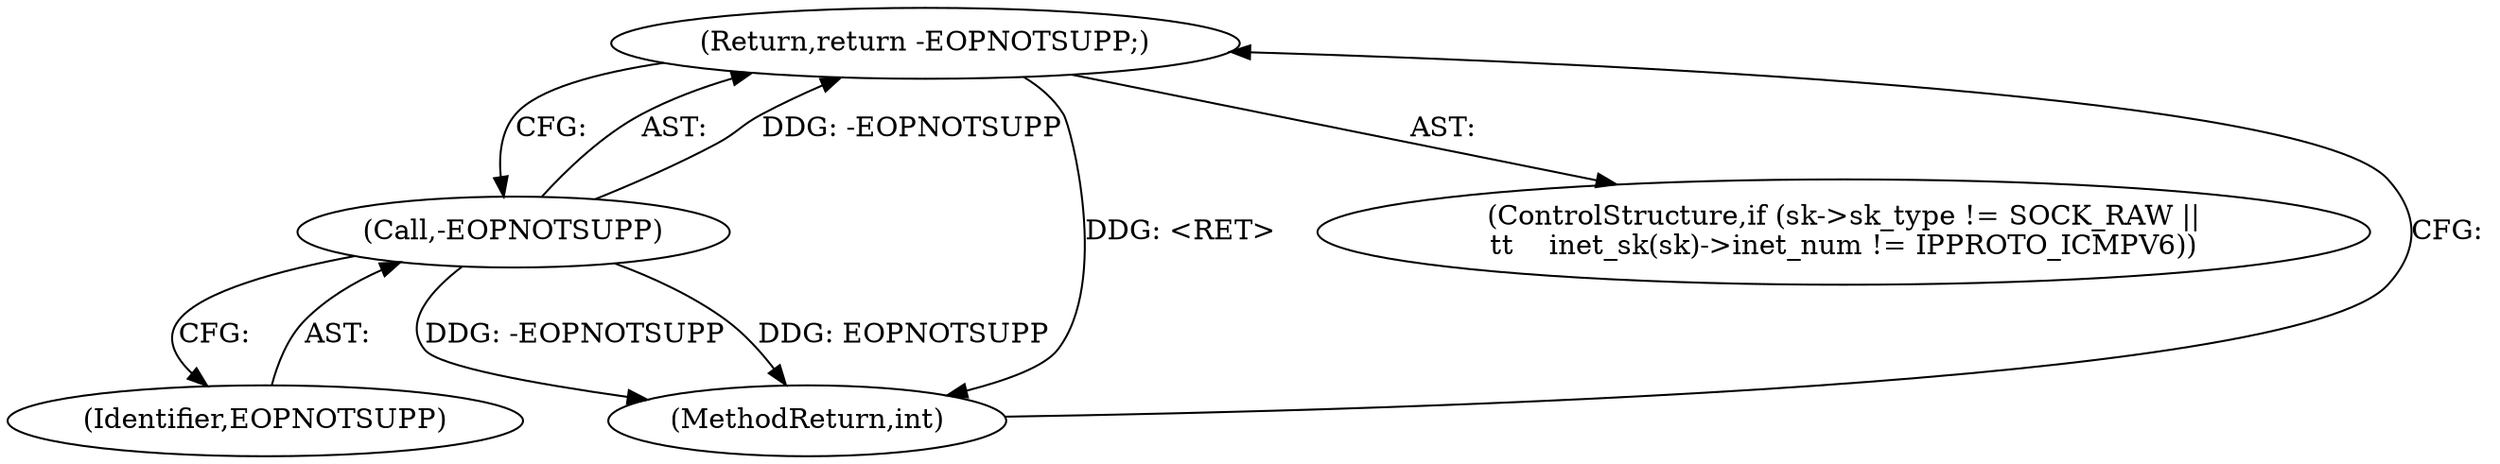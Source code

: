 digraph "1_linux_99253eb750fda6a644d5188fb26c43bad8d5a745_0@del" {
"1000168" [label="(Return,return -EOPNOTSUPP;)"];
"1000169" [label="(Call,-EOPNOTSUPP)"];
"1000168" [label="(Return,return -EOPNOTSUPP;)"];
"1000470" [label="(MethodReturn,int)"];
"1000169" [label="(Call,-EOPNOTSUPP)"];
"1000155" [label="(ControlStructure,if (sk->sk_type != SOCK_RAW ||\n\t\t    inet_sk(sk)->inet_num != IPPROTO_ICMPV6))"];
"1000170" [label="(Identifier,EOPNOTSUPP)"];
"1000168" -> "1000155"  [label="AST: "];
"1000168" -> "1000169"  [label="CFG: "];
"1000169" -> "1000168"  [label="AST: "];
"1000470" -> "1000168"  [label="CFG: "];
"1000168" -> "1000470"  [label="DDG: <RET>"];
"1000169" -> "1000168"  [label="DDG: -EOPNOTSUPP"];
"1000169" -> "1000170"  [label="CFG: "];
"1000170" -> "1000169"  [label="AST: "];
"1000169" -> "1000470"  [label="DDG: -EOPNOTSUPP"];
"1000169" -> "1000470"  [label="DDG: EOPNOTSUPP"];
}
